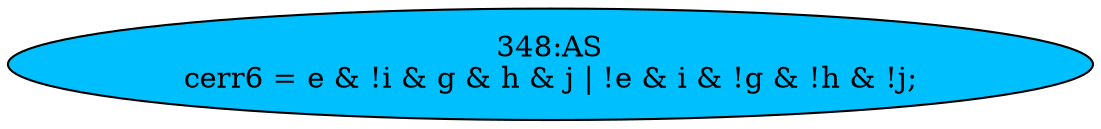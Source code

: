 strict digraph "" {
	node [label="\N"];
	"348:AS"	 [ast="<pyverilog.vparser.ast.Assign object at 0x7f14ceee9790>",
		def_var="['cerr6']",
		fillcolor=deepskyblue,
		label="348:AS
cerr6 = e & !i & g & h & j | !e & i & !g & !h & !j;",
		statements="[]",
		style=filled,
		typ=Assign,
		use_var="['e', 'i', 'g', 'h', 'j', 'e', 'i', 'g', 'h', 'j']"];
}
